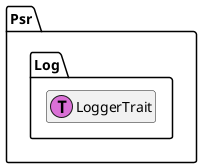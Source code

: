 @startuml
set namespaceSeparator \\
hide members
hide << alias >> circle

class Psr\\Log\\LoggerTrait << (T,orchid) >>
@enduml

